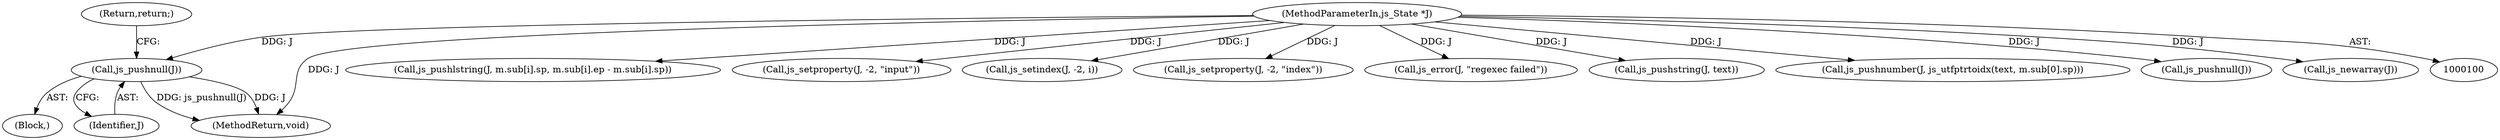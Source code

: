digraph "0_mujs_00d4606c3baf813b7b1c176823b2729bf51002a2_0@pointer" {
"1000132" [label="(Call,js_pushnull(J))"];
"1000101" [label="(MethodParameterIn,js_State *J)"];
"1000126" [label="(Block,)"];
"1000133" [label="(Identifier,J)"];
"1000210" [label="(Call,js_pushlstring(J, m.sub[i].sp, m.sub[i].ep - m.sub[i].sp))"];
"1000177" [label="(Call,js_setproperty(J, -2, \"input\"))"];
"1000234" [label="(Call,js_setindex(J, -2, i))"];
"1000193" [label="(Call,js_setproperty(J, -2, \"index\"))"];
"1000164" [label="(Call,js_error(J, \"regexec failed\"))"];
"1000134" [label="(Return,return;)"];
"1000276" [label="(MethodReturn,void)"];
"1000174" [label="(Call,js_pushstring(J, text))"];
"1000182" [label="(Call,js_pushnumber(J, js_utfptrtoidx(text, m.sub[0].sp)))"];
"1000274" [label="(Call,js_pushnull(J))"];
"1000132" [label="(Call,js_pushnull(J))"];
"1000101" [label="(MethodParameterIn,js_State *J)"];
"1000172" [label="(Call,js_newarray(J))"];
"1000132" -> "1000126"  [label="AST: "];
"1000132" -> "1000133"  [label="CFG: "];
"1000133" -> "1000132"  [label="AST: "];
"1000134" -> "1000132"  [label="CFG: "];
"1000132" -> "1000276"  [label="DDG: js_pushnull(J)"];
"1000132" -> "1000276"  [label="DDG: J"];
"1000101" -> "1000132"  [label="DDG: J"];
"1000101" -> "1000100"  [label="AST: "];
"1000101" -> "1000276"  [label="DDG: J"];
"1000101" -> "1000164"  [label="DDG: J"];
"1000101" -> "1000172"  [label="DDG: J"];
"1000101" -> "1000174"  [label="DDG: J"];
"1000101" -> "1000177"  [label="DDG: J"];
"1000101" -> "1000182"  [label="DDG: J"];
"1000101" -> "1000193"  [label="DDG: J"];
"1000101" -> "1000210"  [label="DDG: J"];
"1000101" -> "1000234"  [label="DDG: J"];
"1000101" -> "1000274"  [label="DDG: J"];
}
